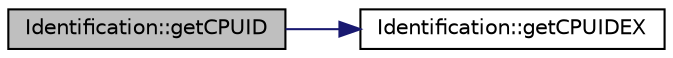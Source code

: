 digraph "Identification::getCPUID"
{
  edge [fontname="Helvetica",fontsize="10",labelfontname="Helvetica",labelfontsize="10"];
  node [fontname="Helvetica",fontsize="10",shape=record];
  rankdir="LR";
  Node9 [label="Identification::getCPUID",height=0.2,width=0.4,color="black", fillcolor="grey75", style="filled", fontcolor="black"];
  Node9 -> Node10 [color="midnightblue",fontsize="10",style="solid"];
  Node10 [label="Identification::getCPUIDEX",height=0.2,width=0.4,color="black", fillcolor="white", style="filled",URL="$class_identification.html#ad6429aef1faa0a8bb9bd423998bb8889"];
}
